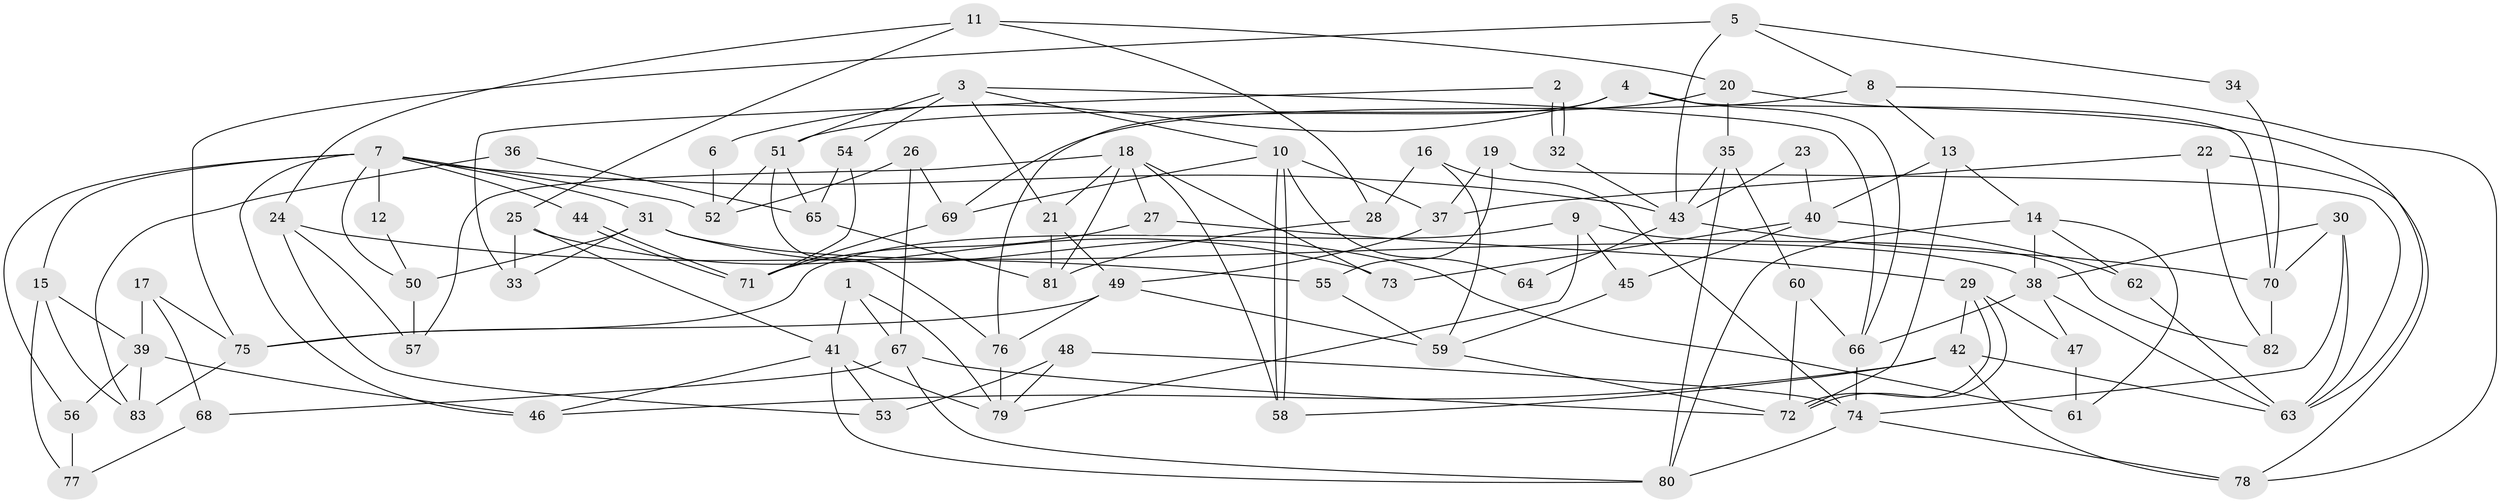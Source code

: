 // coarse degree distribution, {4: 0.2711864406779661, 2: 0.1016949152542373, 5: 0.2542372881355932, 8: 0.03389830508474576, 3: 0.1864406779661017, 7: 0.0847457627118644, 6: 0.05084745762711865, 9: 0.01694915254237288}
// Generated by graph-tools (version 1.1) at 2025/37/03/04/25 23:37:06]
// undirected, 83 vertices, 166 edges
graph export_dot {
  node [color=gray90,style=filled];
  1;
  2;
  3;
  4;
  5;
  6;
  7;
  8;
  9;
  10;
  11;
  12;
  13;
  14;
  15;
  16;
  17;
  18;
  19;
  20;
  21;
  22;
  23;
  24;
  25;
  26;
  27;
  28;
  29;
  30;
  31;
  32;
  33;
  34;
  35;
  36;
  37;
  38;
  39;
  40;
  41;
  42;
  43;
  44;
  45;
  46;
  47;
  48;
  49;
  50;
  51;
  52;
  53;
  54;
  55;
  56;
  57;
  58;
  59;
  60;
  61;
  62;
  63;
  64;
  65;
  66;
  67;
  68;
  69;
  70;
  71;
  72;
  73;
  74;
  75;
  76;
  77;
  78;
  79;
  80;
  81;
  82;
  83;
  1 -- 41;
  1 -- 67;
  1 -- 79;
  2 -- 32;
  2 -- 32;
  2 -- 33;
  3 -- 21;
  3 -- 10;
  3 -- 51;
  3 -- 54;
  3 -- 66;
  4 -- 76;
  4 -- 66;
  4 -- 6;
  4 -- 70;
  5 -- 75;
  5 -- 43;
  5 -- 8;
  5 -- 34;
  6 -- 52;
  7 -- 15;
  7 -- 43;
  7 -- 12;
  7 -- 31;
  7 -- 44;
  7 -- 46;
  7 -- 50;
  7 -- 52;
  7 -- 56;
  8 -- 69;
  8 -- 13;
  8 -- 78;
  9 -- 79;
  9 -- 45;
  9 -- 75;
  9 -- 82;
  10 -- 58;
  10 -- 58;
  10 -- 37;
  10 -- 64;
  10 -- 69;
  11 -- 25;
  11 -- 20;
  11 -- 24;
  11 -- 28;
  12 -- 50;
  13 -- 14;
  13 -- 40;
  13 -- 72;
  14 -- 61;
  14 -- 80;
  14 -- 38;
  14 -- 62;
  15 -- 77;
  15 -- 83;
  15 -- 39;
  16 -- 74;
  16 -- 59;
  16 -- 28;
  17 -- 39;
  17 -- 75;
  17 -- 68;
  18 -- 21;
  18 -- 27;
  18 -- 57;
  18 -- 58;
  18 -- 73;
  18 -- 81;
  19 -- 37;
  19 -- 63;
  19 -- 55;
  20 -- 51;
  20 -- 63;
  20 -- 35;
  21 -- 49;
  21 -- 81;
  22 -- 82;
  22 -- 78;
  22 -- 37;
  23 -- 43;
  23 -- 40;
  24 -- 57;
  24 -- 53;
  24 -- 55;
  25 -- 41;
  25 -- 73;
  25 -- 33;
  26 -- 52;
  26 -- 67;
  26 -- 69;
  27 -- 71;
  27 -- 29;
  28 -- 81;
  29 -- 72;
  29 -- 72;
  29 -- 42;
  29 -- 47;
  30 -- 74;
  30 -- 38;
  30 -- 63;
  30 -- 70;
  31 -- 38;
  31 -- 33;
  31 -- 50;
  31 -- 61;
  32 -- 43;
  34 -- 70;
  35 -- 60;
  35 -- 43;
  35 -- 80;
  36 -- 65;
  36 -- 83;
  37 -- 49;
  38 -- 63;
  38 -- 47;
  38 -- 66;
  39 -- 46;
  39 -- 56;
  39 -- 83;
  40 -- 62;
  40 -- 45;
  40 -- 73;
  41 -- 53;
  41 -- 46;
  41 -- 79;
  41 -- 80;
  42 -- 58;
  42 -- 78;
  42 -- 46;
  42 -- 63;
  43 -- 70;
  43 -- 64;
  44 -- 71;
  44 -- 71;
  45 -- 59;
  47 -- 61;
  48 -- 74;
  48 -- 79;
  48 -- 53;
  49 -- 59;
  49 -- 76;
  49 -- 75;
  50 -- 57;
  51 -- 65;
  51 -- 52;
  51 -- 76;
  54 -- 71;
  54 -- 65;
  55 -- 59;
  56 -- 77;
  59 -- 72;
  60 -- 66;
  60 -- 72;
  62 -- 63;
  65 -- 81;
  66 -- 74;
  67 -- 72;
  67 -- 80;
  67 -- 68;
  68 -- 77;
  69 -- 71;
  70 -- 82;
  74 -- 80;
  74 -- 78;
  75 -- 83;
  76 -- 79;
}
